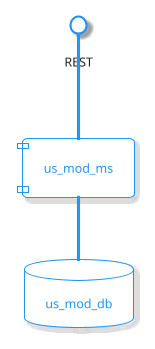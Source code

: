 @startuml
!theme materia-outline
skinparam componentStyle uml1
skinparam linetype polyline

skinparam interfaceBackgroundColor #white
skinparam interfaceBorderColor #DodgerBlue
skinparam interfaceBorderThickness 2

skinparam arrowLollipopColor #White

component us_mod_ms
database us_mod_db
interface REST as mod_rest

us_mod_ms -d- us_mod_db
us_mod_ms -u- mod_rest

@enduml